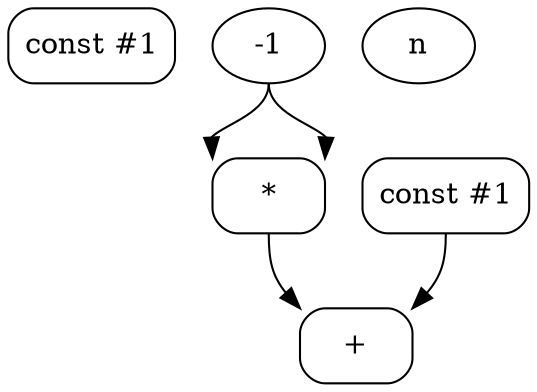 digraph G{
  n1 [shape=box style=rounded label="const #1"];
  n5 [shape=box style=rounded label="*"];
  n6 [shape=box style=rounded label="const #1"];
  n7 [shape=box style=rounded label="+"];
  n-1 -> n5 [tailport=s, headport=nw];
  n-1 -> n5 [tailport=s, headport=ne];
  n5 -> n7 [tailport=s, headport=nw];
  n6 -> n7 [tailport=s, headport=ne];
}
